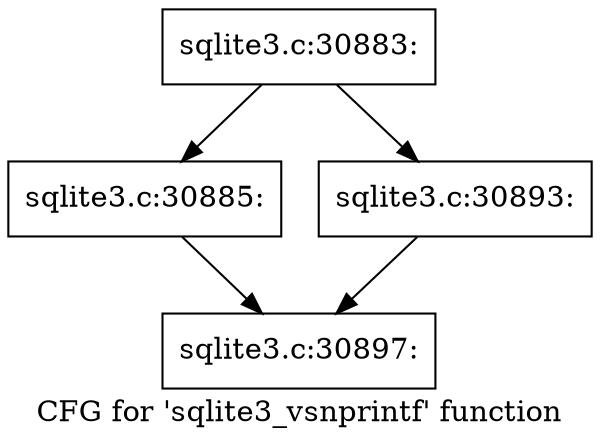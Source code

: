 digraph "CFG for 'sqlite3_vsnprintf' function" {
	label="CFG for 'sqlite3_vsnprintf' function";

	Node0x55c0f5491a20 [shape=record,label="{sqlite3.c:30883:}"];
	Node0x55c0f5491a20 -> Node0x55c0f5494d00;
	Node0x55c0f5491a20 -> Node0x55c0f5494d50;
	Node0x55c0f5494d00 [shape=record,label="{sqlite3.c:30885:}"];
	Node0x55c0f5494d00 -> Node0x55c0f5493710;
	Node0x55c0f5494d50 [shape=record,label="{sqlite3.c:30893:}"];
	Node0x55c0f5494d50 -> Node0x55c0f5493710;
	Node0x55c0f5493710 [shape=record,label="{sqlite3.c:30897:}"];
}
